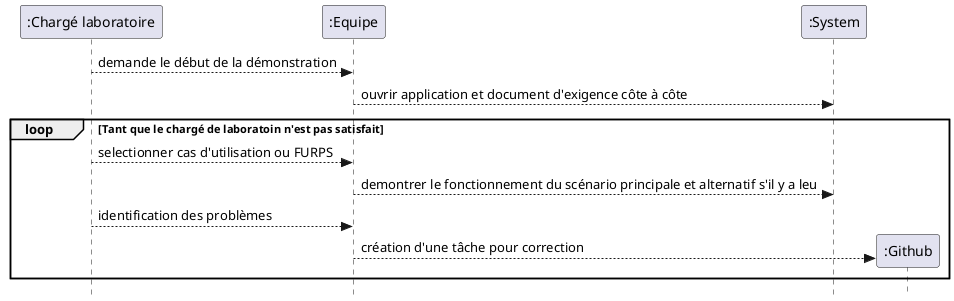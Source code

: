 @startuml dss-demonstration
skinparam style strictuml
participant ":Chargé laboratoire" as C
participant ":Equipe" as E
participant ":System" as S
participant ":Github" as G

C --> E: demande le début de la démonstration
E --> S: ouvrir application et document d'exigence côte à côte
Loop Tant que le chargé de laboratoin n'est pas satisfait
    C --> E: selectionner cas d'utilisation ou FURPS
    E --> S: demontrer le fonctionnement du scénario principale et alternatif s'il y a leu
    C --> E: identification des problèmes
    E --> G**:  création d'une tâche pour correction
end

@enduml

@startuml dss-evaluation-implementation
skinparam style strictuml
participant ":Chargé laboratoire" as C
participant ":System" as S
participant ":Equipe" as E
participant ":Github" as G

C --> S: ouvrir code et rapport de l'itération
C --> S: vérifier correspondance code vs MDD
Loop Tant que le chargé de laboratoin n'est pas satisfait
    C --> S: selectionner un RDCU
    C --> S: vérifier correspondance code et RDCU
    opt problèmes
        C --> E : information sur le problème à corriger
        E --> G**: création d'une tâche pour correction
    end
end

C -->S: exécuter les tests
opt problèmes
    C --> E : information sur le problème à corriger
    E --> G**: création d'une tâche pour correction
end

@enduml
